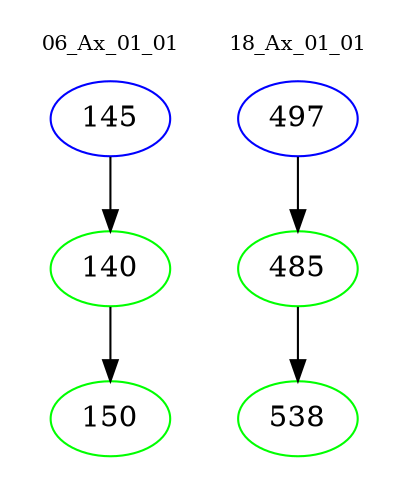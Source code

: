 digraph{
subgraph cluster_0 {
color = white
label = "06_Ax_01_01";
fontsize=10;
T0_145 [label="145", color="blue"]
T0_145 -> T0_140 [color="black"]
T0_140 [label="140", color="green"]
T0_140 -> T0_150 [color="black"]
T0_150 [label="150", color="green"]
}
subgraph cluster_1 {
color = white
label = "18_Ax_01_01";
fontsize=10;
T1_497 [label="497", color="blue"]
T1_497 -> T1_485 [color="black"]
T1_485 [label="485", color="green"]
T1_485 -> T1_538 [color="black"]
T1_538 [label="538", color="green"]
}
}

